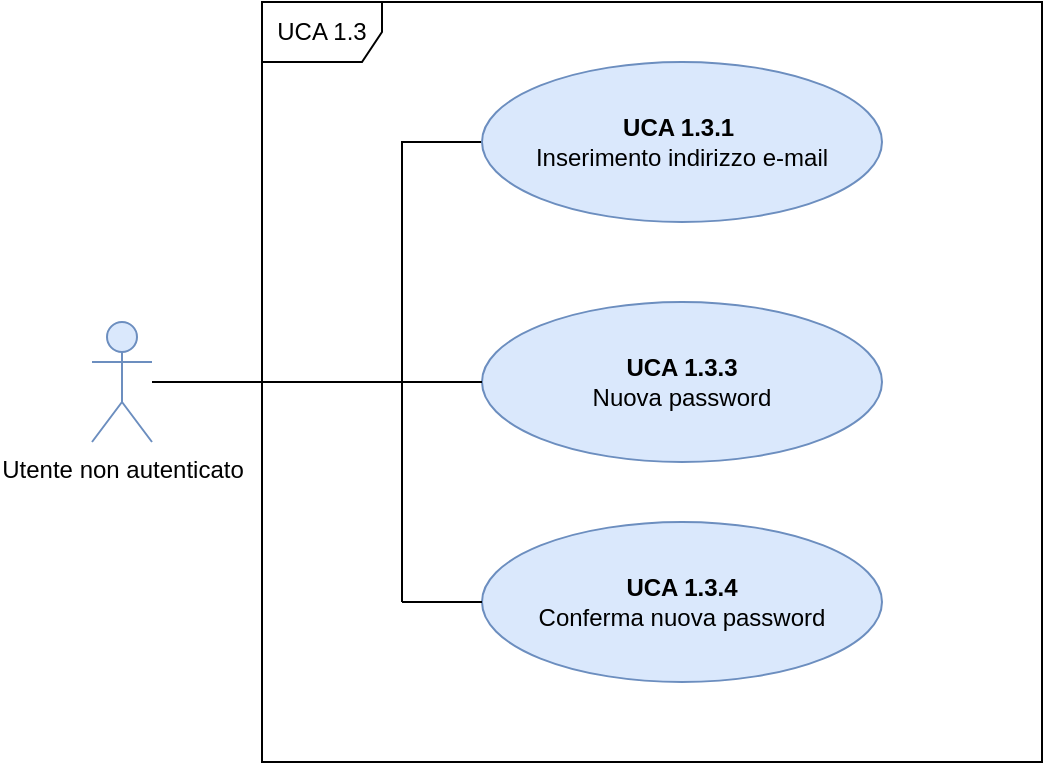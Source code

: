 <mxfile version="13.0.9" type="device" pages="5"><diagram id="P2VXTZWtKCTd8Tlemfve" name="Page-2"><mxGraphModel dx="1662" dy="830" grid="1" gridSize="10" guides="1" tooltips="1" connect="1" arrows="1" fold="1" page="1" pageScale="1" pageWidth="827" pageHeight="1169" math="0" shadow="0"><root><mxCell id="C3t9M2yy9XnrpaOTQ0jJ-0"/><mxCell id="C3t9M2yy9XnrpaOTQ0jJ-1" parent="C3t9M2yy9XnrpaOTQ0jJ-0"/><mxCell id="R7-tMMkEmJQw6gsZOSgq-15" style="edgeStyle=orthogonalEdgeStyle;rounded=0;orthogonalLoop=1;jettySize=auto;html=1;entryX=0;entryY=0.5;entryDx=0;entryDy=0;endArrow=none;endFill=0;" parent="C3t9M2yy9XnrpaOTQ0jJ-1" source="C3t9M2yy9XnrpaOTQ0jJ-2" target="R7-tMMkEmJQw6gsZOSgq-0" edge="1"><mxGeometry relative="1" as="geometry"><Array as="points"><mxPoint x="470" y="230"/><mxPoint x="470" y="110"/></Array></mxGeometry></mxCell><mxCell id="C3t9M2yy9XnrpaOTQ0jJ-2" value="Utente non autenticato" style="shape=umlActor;verticalLabelPosition=bottom;labelBackgroundColor=#ffffff;verticalAlign=top;html=1;outlineConnect=0;fillColor=#dae8fc;strokeColor=#6c8ebf;" parent="C3t9M2yy9XnrpaOTQ0jJ-1" vertex="1"><mxGeometry x="315" y="200" width="30" height="60" as="geometry"/></mxCell><mxCell id="ix8R8qnYT22VjzxowF22-0" value="UCA 1.3" style="shape=umlFrame;whiteSpace=wrap;html=1;" parent="C3t9M2yy9XnrpaOTQ0jJ-1" vertex="1"><mxGeometry x="400" y="40" width="390" height="380" as="geometry"/></mxCell><mxCell id="R7-tMMkEmJQw6gsZOSgq-0" value="&lt;b&gt;UCA 1.3.1&amp;nbsp;&lt;/b&gt;&lt;br&gt;Inserimento indirizzo e-mail&lt;b&gt;&lt;br&gt;&lt;/b&gt;" style="ellipse;whiteSpace=wrap;html=1;fillColor=#dae8fc;strokeColor=#6c8ebf;" parent="C3t9M2yy9XnrpaOTQ0jJ-1" vertex="1"><mxGeometry x="510" y="70" width="200" height="80" as="geometry"/></mxCell><mxCell id="kJs1bRsKyerIj0JVZ_u_-0" value="&lt;b&gt;UCA 1.3.3&lt;br&gt;&lt;/b&gt;Nuova password" style="ellipse;whiteSpace=wrap;html=1;fillColor=#dae8fc;strokeColor=#6c8ebf;" parent="C3t9M2yy9XnrpaOTQ0jJ-1" vertex="1"><mxGeometry x="510" y="190" width="200" height="80" as="geometry"/></mxCell><mxCell id="kJs1bRsKyerIj0JVZ_u_-1" value="&lt;b&gt;UCA 1.3.4&lt;/b&gt;&lt;br&gt;Conferma nuova password" style="ellipse;whiteSpace=wrap;html=1;fillColor=#dae8fc;strokeColor=#6c8ebf;" parent="C3t9M2yy9XnrpaOTQ0jJ-1" vertex="1"><mxGeometry x="510" y="300" width="200" height="80" as="geometry"/></mxCell><mxCell id="kJs1bRsKyerIj0JVZ_u_-4" value="" style="endArrow=none;html=1;" parent="C3t9M2yy9XnrpaOTQ0jJ-1" edge="1"><mxGeometry width="50" height="50" relative="1" as="geometry"><mxPoint x="470" y="340" as="sourcePoint"/><mxPoint x="470" y="230" as="targetPoint"/></mxGeometry></mxCell><mxCell id="kJs1bRsKyerIj0JVZ_u_-5" value="" style="endArrow=none;html=1;entryX=0;entryY=0.5;entryDx=0;entryDy=0;" parent="C3t9M2yy9XnrpaOTQ0jJ-1" target="kJs1bRsKyerIj0JVZ_u_-0" edge="1"><mxGeometry width="50" height="50" relative="1" as="geometry"><mxPoint x="470" y="230" as="sourcePoint"/><mxPoint x="520" y="310" as="targetPoint"/></mxGeometry></mxCell><mxCell id="kJs1bRsKyerIj0JVZ_u_-6" value="" style="endArrow=none;html=1;entryX=0;entryY=0.5;entryDx=0;entryDy=0;" parent="C3t9M2yy9XnrpaOTQ0jJ-1" target="kJs1bRsKyerIj0JVZ_u_-1" edge="1"><mxGeometry width="50" height="50" relative="1" as="geometry"><mxPoint x="470" y="340" as="sourcePoint"/><mxPoint x="520" y="410" as="targetPoint"/></mxGeometry></mxCell></root></mxGraphModel></diagram><diagram id="l3GehYFz6fjAqM9u_3FY" name="Page-3"><mxGraphModel dx="1550" dy="787" grid="1" gridSize="10" guides="1" tooltips="1" connect="1" arrows="1" fold="1" page="1" pageScale="1" pageWidth="827" pageHeight="1169" math="0" shadow="0"><root><mxCell id="aOf6b9Sas7_D0oS9lqcj-0"/><mxCell id="aOf6b9Sas7_D0oS9lqcj-1" parent="aOf6b9Sas7_D0oS9lqcj-0"/><mxCell id="8H0wKkC7pRFtD90RC8od-0" value="&lt;font color=&quot;#000000&quot;&gt;Utente non autenticato&lt;/font&gt;" style="shape=umlActor;verticalLabelPosition=bottom;labelBackgroundColor=#ffffff;verticalAlign=top;html=1;outlineConnect=0;fillColor=#dae8fc;strokeColor=#6c8ebf;" parent="aOf6b9Sas7_D0oS9lqcj-1" vertex="1"><mxGeometry x="90" y="220" width="30" height="60" as="geometry"/></mxCell><mxCell id="8H0wKkC7pRFtD90RC8od-1" value="" style="endArrow=none;html=1;entryX=0;entryY=0.5;entryDx=0;entryDy=0;" parent="aOf6b9Sas7_D0oS9lqcj-1" target="8H0wKkC7pRFtD90RC8od-3" edge="1"><mxGeometry width="50" height="50" relative="1" as="geometry"><mxPoint x="140" y="230" as="sourcePoint"/><mxPoint x="190" y="180" as="targetPoint"/></mxGeometry></mxCell><mxCell id="8H0wKkC7pRFtD90RC8od-2" value="" style="endArrow=none;html=1;entryX=0;entryY=0.5;entryDx=0;entryDy=0;" parent="aOf6b9Sas7_D0oS9lqcj-1" target="8H0wKkC7pRFtD90RC8od-4" edge="1"><mxGeometry width="50" height="50" relative="1" as="geometry"><mxPoint x="140" y="250" as="sourcePoint"/><mxPoint x="190" y="290" as="targetPoint"/></mxGeometry></mxCell><mxCell id="8H0wKkC7pRFtD90RC8od-3" value="UCA1.1&amp;nbsp;&lt;br&gt;Autenticazione con credenziali Stalker" style="ellipse;whiteSpace=wrap;html=1;fillColor=#dae8fc;strokeColor=#6c8ebf;" parent="aOf6b9Sas7_D0oS9lqcj-1" vertex="1"><mxGeometry x="310" y="140" width="170" height="80" as="geometry"/></mxCell><mxCell id="8H0wKkC7pRFtD90RC8od-4" value="UCA 1.2&amp;nbsp;&lt;br&gt;Registrazione di account in Stalker" style="ellipse;whiteSpace=wrap;html=1;fillColor=#dae8fc;strokeColor=#6c8ebf;" parent="aOf6b9Sas7_D0oS9lqcj-1" vertex="1"><mxGeometry x="310" y="260" width="170" height="80" as="geometry"/></mxCell><mxCell id="aPD_1uickDSmWZ0lStVq-0" value="UCA 1" style="shape=umlFrame;whiteSpace=wrap;html=1;" parent="aOf6b9Sas7_D0oS9lqcj-1" vertex="1"><mxGeometry x="230" y="110" width="310" height="260" as="geometry"/></mxCell></root></mxGraphModel></diagram><diagram name="Page-1" id="pKoWx8Fmgs3nSxDKugj4"><mxGraphModel dx="723" dy="1956" grid="1" gridSize="10" guides="1" tooltips="1" connect="1" arrows="1" fold="1" page="1" pageScale="1" pageWidth="827" pageHeight="1169" math="0" shadow="0"><root><mxCell id="0"/><mxCell id="1" parent="0"/><mxCell id="L0xY3wXT0JwI05dx2WvR-1" style="edgeStyle=orthogonalEdgeStyle;rounded=0;orthogonalLoop=1;jettySize=auto;html=1;entryX=0;entryY=0.5;entryDx=0;entryDy=0;endArrow=none;endFill=0;" parent="1" source="L0xY3wXT0JwI05dx2WvR-4" target="L0xY3wXT0JwI05dx2WvR-9" edge="1"><mxGeometry relative="1" as="geometry"><Array as="points"><mxPoint x="1220" y="150.0"/><mxPoint x="1220" y="60.0"/></Array></mxGeometry></mxCell><mxCell id="L0xY3wXT0JwI05dx2WvR-2" style="edgeStyle=orthogonalEdgeStyle;rounded=0;orthogonalLoop=1;jettySize=auto;html=1;entryX=0;entryY=0.5;entryDx=0;entryDy=0;endArrow=none;endFill=0;" parent="1" source="L0xY3wXT0JwI05dx2WvR-4" target="L0xY3wXT0JwI05dx2WvR-8" edge="1"><mxGeometry relative="1" as="geometry"><Array as="points"><mxPoint x="1220" y="150.0"/><mxPoint x="1220" y="180.0"/></Array></mxGeometry></mxCell><mxCell id="L0xY3wXT0JwI05dx2WvR-3" style="edgeStyle=orthogonalEdgeStyle;rounded=0;orthogonalLoop=1;jettySize=auto;html=1;entryX=0;entryY=0.5;entryDx=0;entryDy=0;endArrow=none;endFill=0;" parent="1" source="L0xY3wXT0JwI05dx2WvR-4" target="L0xY3wXT0JwI05dx2WvR-7" edge="1"><mxGeometry relative="1" as="geometry"><Array as="points"><mxPoint x="1220" y="150.0"/><mxPoint x="1220" y="310"/></Array></mxGeometry></mxCell><mxCell id="L0xY3wXT0JwI05dx2WvR-4" value="&lt;font color=&quot;#000000&quot;&gt;Utente non autenticato&lt;/font&gt;" style="shape=umlActor;verticalLabelPosition=bottom;labelBackgroundColor=#ffffff;verticalAlign=top;html=1;outlineConnect=0;fillColor=#dae8fc;strokeColor=#6c8ebf;" parent="1" vertex="1"><mxGeometry x="1100" y="120.0" width="30" height="60" as="geometry"/></mxCell><mxCell id="L0xY3wXT0JwI05dx2WvR-5" value="" style="endArrow=none;html=1;" parent="1" target="L0xY3wXT0JwI05dx2WvR-4" edge="1"><mxGeometry width="50" height="50" relative="1" as="geometry"><mxPoint x="1130" y="180.0" as="sourcePoint"/><mxPoint x="1290" y="250" as="targetPoint"/></mxGeometry></mxCell><mxCell id="L0xY3wXT0JwI05dx2WvR-6" value="UCA 1.2" style="shape=umlFrame;whiteSpace=wrap;html=1;" parent="1" vertex="1"><mxGeometry x="1198" y="-90.0" width="600" height="640" as="geometry"/></mxCell><mxCell id="L0xY3wXT0JwI05dx2WvR-7" value="UCA 1.2.3&lt;br&gt;Inserimento conferma password&lt;br&gt;&lt;b&gt;________________&lt;br&gt;&lt;/b&gt;Extension point:&lt;br&gt;UCA 7.1.3" style="ellipse;whiteSpace=wrap;html=1;fillColor=#dae8fc;strokeColor=#6c8ebf;" parent="1" vertex="1"><mxGeometry x="1240" y="270" width="200" height="80" as="geometry"/></mxCell><mxCell id="L0xY3wXT0JwI05dx2WvR-8" value="UCA 1.2.2&amp;nbsp;&lt;br&gt;Inserimento password&lt;br&gt;&lt;b&gt;_________________&lt;br&gt;&lt;/b&gt;Extension point:&lt;br&gt;UCA 7.1.2" style="ellipse;whiteSpace=wrap;html=1;fillColor=#dae8fc;strokeColor=#6c8ebf;" parent="1" vertex="1"><mxGeometry x="1228" y="140.0" width="180" height="80" as="geometry"/></mxCell><mxCell id="L0xY3wXT0JwI05dx2WvR-9" value="UCA 1.2.1&lt;br&gt;Inserimento indirizzo e-mail&lt;br&gt;&lt;b&gt;____________________&lt;br&gt;&lt;/b&gt;Extension point:&lt;br&gt;UCA 7.1.1" style="ellipse;whiteSpace=wrap;html=1;fillColor=#dae8fc;strokeColor=#6c8ebf;" parent="1" vertex="1"><mxGeometry x="1230" y="20.0" width="160" height="80" as="geometry"/></mxCell><mxCell id="L0xY3wXT0JwI05dx2WvR-10" value="UCA 7.1.1&amp;nbsp;&lt;br&gt;Visualizzazione messaggio di errore in caso di e-mail già presente durante la registrazione" style="ellipse;whiteSpace=wrap;html=1;fillColor=#dae8fc;strokeColor=#6c8ebf;" parent="1" vertex="1"><mxGeometry x="1580" y="20.0" width="160" height="80" as="geometry"/></mxCell><mxCell id="L0xY3wXT0JwI05dx2WvR-11" value="UCA 7.1.3&lt;br&gt;Visualizzazione messaggio di errore password e conferma password diverse" style="ellipse;whiteSpace=wrap;html=1;fillColor=#dae8fc;strokeColor=#6c8ebf;" parent="1" vertex="1"><mxGeometry x="1540" y="340" width="180" height="80" as="geometry"/></mxCell><mxCell id="L0xY3wXT0JwI05dx2WvR-12" value="" style="endArrow=none;dashed=1;html=1;entryX=0;entryY=0.5;entryDx=0;entryDy=0;exitX=1;exitY=0.5;exitDx=0;exitDy=0;startArrow=open;startFill=0;" parent="1" source="L0xY3wXT0JwI05dx2WvR-9" target="L0xY3wXT0JwI05dx2WvR-10" edge="1"><mxGeometry width="50" height="50" relative="1" as="geometry"><mxPoint x="1400" y="190.0" as="sourcePoint"/><mxPoint x="1450" y="140.0" as="targetPoint"/><Array as="points"/></mxGeometry></mxCell><mxCell id="L0xY3wXT0JwI05dx2WvR-13" value="UCA 7.1.2&amp;nbsp;&lt;br&gt;Visualizzazione messaggio di errore in caso di password troppo debole" style="ellipse;whiteSpace=wrap;html=1;fillColor=#dae8fc;strokeColor=#6c8ebf;" parent="1" vertex="1"><mxGeometry x="1620" y="140.0" width="160" height="80" as="geometry"/></mxCell><mxCell id="L0xY3wXT0JwI05dx2WvR-14" value="" style="endArrow=none;dashed=1;html=1;exitX=1;exitY=0.5;exitDx=0;exitDy=0;entryX=0;entryY=0.5;entryDx=0;entryDy=0;startArrow=open;startFill=0;" parent="1" source="L0xY3wXT0JwI05dx2WvR-8" target="L0xY3wXT0JwI05dx2WvR-13" edge="1"><mxGeometry width="50" height="50" relative="1" as="geometry"><mxPoint x="1430" y="290" as="sourcePoint"/><mxPoint x="1530" y="260" as="targetPoint"/></mxGeometry></mxCell><mxCell id="L0xY3wXT0JwI05dx2WvR-15" value="" style="endArrow=none;dashed=1;html=1;exitX=1;exitY=0.5;exitDx=0;exitDy=0;entryX=0;entryY=0.5;entryDx=0;entryDy=0;strokeColor=none;startArrow=openThin;startFill=0;" parent="1" source="L0xY3wXT0JwI05dx2WvR-7" target="L0xY3wXT0JwI05dx2WvR-11" edge="1"><mxGeometry width="50" height="50" relative="1" as="geometry"><mxPoint x="1430" y="380" as="sourcePoint"/><mxPoint x="1480" y="330" as="targetPoint"/></mxGeometry></mxCell><mxCell id="L0xY3wXT0JwI05dx2WvR-16" value="&amp;lt;&amp;lt;extend&amp;gt;&amp;gt;" style="text;html=1;align=center;verticalAlign=middle;resizable=0;points=[];;autosize=1;" parent="1" vertex="1"><mxGeometry x="1396" y="40.0" width="80" height="20" as="geometry"/></mxCell><mxCell id="L0xY3wXT0JwI05dx2WvR-17" value="&amp;lt;&amp;lt;extend&amp;gt;&amp;gt;" style="text;html=1;align=center;verticalAlign=middle;resizable=0;points=[];;autosize=1;direction=west;" parent="1" vertex="1"><mxGeometry x="1440" y="160.0" width="80" height="20" as="geometry"/></mxCell><mxCell id="L0xY3wXT0JwI05dx2WvR-18" value="&lt;div style=&quot;text-align: left&quot;&gt;&lt;span&gt;Condition: {L'e-mail inserita dall'utente è già presente nel sistema}&lt;/span&gt;&lt;/div&gt;&lt;div style=&quot;text-align: left&quot;&gt;&lt;span&gt;Extension point: Error message&lt;/span&gt;&lt;/div&gt;" style="shape=note;size=20;whiteSpace=wrap;html=1;fillColor=#fff2cc;strokeColor=#d6b656;" parent="1" vertex="1"><mxGeometry x="1408" y="-50.0" width="180" height="70" as="geometry"/></mxCell><mxCell id="L0xY3wXT0JwI05dx2WvR-19" style="edgeStyle=orthogonalEdgeStyle;rounded=0;orthogonalLoop=1;jettySize=auto;html=1;exitX=0.5;exitY=1;exitDx=0;exitDy=0;exitPerimeter=0;startArrow=open;startFill=0;" parent="1" source="L0xY3wXT0JwI05dx2WvR-18" target="L0xY3wXT0JwI05dx2WvR-18" edge="1"><mxGeometry relative="1" as="geometry"/></mxCell><mxCell id="L0xY3wXT0JwI05dx2WvR-20" value="&lt;div style=&quot;text-align: left&quot;&gt;&lt;span&gt;Condition: {&lt;/span&gt;&lt;span&gt;Password e conferma password sono diverse}&lt;/span&gt;&lt;/div&gt;&lt;div style=&quot;text-align: left&quot;&gt;&lt;span&gt;Extension point: Error message&lt;/span&gt;&lt;/div&gt;" style="shape=note;size=20;whiteSpace=wrap;html=1;fillColor=#fff2cc;strokeColor=#d6b656;" parent="1" vertex="1"><mxGeometry x="1380" y="424" width="190" height="60" as="geometry"/></mxCell><mxCell id="L0xY3wXT0JwI05dx2WvR-21" value="" style="endArrow=none;dashed=1;html=1;exitX=0;exitY=0;exitDx=85;exitDy=0;exitPerimeter=0;" parent="1" source="L0xY3wXT0JwI05dx2WvR-20" edge="1"><mxGeometry width="50" height="50" relative="1" as="geometry"><mxPoint x="1520" y="410" as="sourcePoint"/><mxPoint x="1463" y="380" as="targetPoint"/><Array as="points"/></mxGeometry></mxCell><mxCell id="L0xY3wXT0JwI05dx2WvR-22" value="&lt;div style=&quot;text-align: left&quot;&gt;&lt;span&gt;Condition: {&lt;/span&gt;&lt;span&gt;La password inserita dall'utente risulta poco sicura al sistema}&lt;/span&gt;&lt;/div&gt;&lt;div style=&quot;text-align: left&quot;&gt;&lt;span&gt;Extension point: Error message&lt;/span&gt;&lt;/div&gt;" style="shape=note;size=20;whiteSpace=wrap;html=1;fillColor=#fff2cc;strokeColor=#d6b656;" parent="1" vertex="1"><mxGeometry x="1470" y="210.0" width="170" height="80" as="geometry"/></mxCell><mxCell id="L0xY3wXT0JwI05dx2WvR-23" value="" style="endArrow=none;dashed=1;html=1;exitX=0;exitY=0;exitDx=50;exitDy=0;exitPerimeter=0;entryX=-0.012;entryY=0.06;entryDx=0;entryDy=0;entryPerimeter=0;" parent="1" source="L0xY3wXT0JwI05dx2WvR-22" target="L0xY3wXT0JwI05dx2WvR-17" edge="1"><mxGeometry width="50" height="50" relative="1" as="geometry"><mxPoint x="1495" y="270" as="sourcePoint"/><mxPoint x="1510" y="260" as="targetPoint"/></mxGeometry></mxCell><mxCell id="L0xY3wXT0JwI05dx2WvR-24" value="" style="endArrow=none;dashed=1;html=1;entryX=0.5;entryY=1;entryDx=0;entryDy=0;entryPerimeter=0;" parent="1" target="L0xY3wXT0JwI05dx2WvR-18" edge="1"><mxGeometry width="50" height="50" relative="1" as="geometry"><mxPoint x="1495" y="60.0" as="sourcePoint"/><mxPoint x="1410" y="50.0" as="targetPoint"/></mxGeometry></mxCell><mxCell id="L0xY3wXT0JwI05dx2WvR-25" value="&amp;lt;&amp;lt;extend&amp;gt;&amp;gt;" style="text;html=1;align=center;verticalAlign=middle;resizable=0;points=[];;autosize=1;rotation=0;" parent="1" vertex="1"><mxGeometry x="1423" y="360" width="80" height="20" as="geometry"/></mxCell><mxCell id="L0xY3wXT0JwI05dx2WvR-26" value="" style="endArrow=none;dashed=1;html=1;exitX=1;exitY=1;exitDx=0;exitDy=0;startArrow=open;startFill=0;rounded=0;" parent="1" source="L0xY3wXT0JwI05dx2WvR-7" edge="1"><mxGeometry width="50" height="50" relative="1" as="geometry"><mxPoint x="1410.711" y="388.284" as="sourcePoint"/><mxPoint x="1411" y="380" as="targetPoint"/><Array as="points"/></mxGeometry></mxCell><mxCell id="L0xY3wXT0JwI05dx2WvR-27" value="" style="endArrow=none;dashed=1;html=1;exitX=0;exitY=0.5;exitDx=0;exitDy=0;" parent="1" source="L0xY3wXT0JwI05dx2WvR-11" edge="1"><mxGeometry width="50" height="50" relative="1" as="geometry"><mxPoint x="1060" y="640" as="sourcePoint"/><mxPoint x="1410" y="380" as="targetPoint"/></mxGeometry></mxCell></root></mxGraphModel></diagram><diagram name="Page-4" id="B7MaynYRFUAnubmz62O1"><mxGraphModel dx="1550" dy="787" grid="1" gridSize="10" guides="1" tooltips="1" connect="1" arrows="1" fold="1" page="1" pageScale="1" pageWidth="827" pageHeight="1169" math="0" shadow="0"><root><mxCell id="NsRt5hpr5UpSJKLCwH6F-0"/><mxCell id="NsRt5hpr5UpSJKLCwH6F-1" parent="NsRt5hpr5UpSJKLCwH6F-0"/><mxCell id="NsRt5hpr5UpSJKLCwH6F-2" value="Utente autenticato" style="shape=umlActor;verticalLabelPosition=bottom;labelBackgroundColor=#ffffff;verticalAlign=top;html=1;fillColor=#dae8fc;strokeColor=#6c8ebf;" parent="NsRt5hpr5UpSJKLCwH6F-1" vertex="1"><mxGeometry x="110" y="230" width="30" height="60" as="geometry"/></mxCell><mxCell id="NsRt5hpr5UpSJKLCwH6F-3" value="UCA 2&lt;br&gt;Logout dell'utente dall'applicazione" style="ellipse;whiteSpace=wrap;html=1;fillColor=#dae8fc;strokeColor=#6c8ebf;" parent="NsRt5hpr5UpSJKLCwH6F-1" vertex="1"><mxGeometry x="353" y="220" width="120" height="80" as="geometry"/></mxCell><mxCell id="NsRt5hpr5UpSJKLCwH6F-4" value="" style="endArrow=none;html=1;entryX=0;entryY=0.5;entryDx=0;entryDy=0;" parent="NsRt5hpr5UpSJKLCwH6F-1" target="NsRt5hpr5UpSJKLCwH6F-3" edge="1"><mxGeometry width="50" height="50" relative="1" as="geometry"><mxPoint x="150" y="260" as="sourcePoint"/><mxPoint x="350" y="260" as="targetPoint"/></mxGeometry></mxCell><mxCell id="NsRt5hpr5UpSJKLCwH6F-5" value="UCA 2" style="shape=umlFrame;whiteSpace=wrap;html=1;" parent="NsRt5hpr5UpSJKLCwH6F-1" vertex="1"><mxGeometry x="250" y="160" width="300" height="200" as="geometry"/></mxCell></root></mxGraphModel></diagram><diagram id="jurJk112ObJR-Bpin2Ix" name="Page-5"><mxGraphModel dx="1550" dy="787" grid="1" gridSize="10" guides="1" tooltips="1" connect="1" arrows="1" fold="1" page="1" pageScale="1" pageWidth="827" pageHeight="1169" math="0" shadow="0"><root><mxCell id="e98toZuPVwd2z9m_9YY9-0"/><mxCell id="e98toZuPVwd2z9m_9YY9-1" parent="e98toZuPVwd2z9m_9YY9-0"/><mxCell id="e98toZuPVwd2z9m_9YY9-2" value="&lt;b&gt;Panoramica UCS 1&lt;/b&gt;" style="shape=umlFrame;whiteSpace=wrap;html=1;width=80;height=30;" parent="e98toZuPVwd2z9m_9YY9-1" vertex="1"><mxGeometry x="270" y="150" width="450" height="260" as="geometry"/></mxCell><mxCell id="e98toZuPVwd2z9m_9YY9-3" style="edgeStyle=orthogonalEdgeStyle;rounded=0;orthogonalLoop=1;jettySize=auto;html=1;exitX=0.5;exitY=0.5;exitDx=0;exitDy=0;exitPerimeter=0;entryX=0;entryY=0.5;entryDx=0;entryDy=0;endArrow=none;endFill=0;" parent="e98toZuPVwd2z9m_9YY9-1" source="e98toZuPVwd2z9m_9YY9-4" target="e98toZuPVwd2z9m_9YY9-5" edge="1"><mxGeometry relative="1" as="geometry"><Array as="points"><mxPoint x="340" y="280"/></Array></mxGeometry></mxCell><mxCell id="e98toZuPVwd2z9m_9YY9-4" value="&lt;b&gt;Amministratore non autenticato&lt;/b&gt;" style="shape=umlActor;verticalLabelPosition=bottom;labelBackgroundColor=#ffffff;verticalAlign=top;html=1;fillColor=#dae8fc;strokeColor=#6c8ebf;" parent="e98toZuPVwd2z9m_9YY9-1" vertex="1"><mxGeometry x="130" y="250" width="30" height="60" as="geometry"/></mxCell><mxCell id="e98toZuPVwd2z9m_9YY9-5" value="&lt;b&gt;UCS 1&lt;br&gt;&lt;/b&gt;Accesso al server&lt;br&gt;&lt;b&gt;________________&lt;br&gt;Extension point:&lt;br&gt;UCS 1.3&lt;/b&gt;" style="ellipse;whiteSpace=wrap;html=1;fillColor=#dae8fc;strokeColor=#6c8ebf;" parent="e98toZuPVwd2z9m_9YY9-1" vertex="1"><mxGeometry x="290" y="240" width="150" height="80" as="geometry"/></mxCell><mxCell id="e98toZuPVwd2z9m_9YY9-6" style="edgeStyle=orthogonalEdgeStyle;rounded=0;orthogonalLoop=1;jettySize=auto;html=1;dashed=1;endArrow=open;endFill=0;" parent="e98toZuPVwd2z9m_9YY9-1" source="e98toZuPVwd2z9m_9YY9-7" target="e98toZuPVwd2z9m_9YY9-5" edge="1"><mxGeometry relative="1" as="geometry"/></mxCell><mxCell id="e98toZuPVwd2z9m_9YY9-7" value="&lt;b&gt;UCS 1.3&lt;br&gt;&lt;/b&gt;Password dimenticata" style="ellipse;whiteSpace=wrap;html=1;fillColor=#dae8fc;strokeColor=#6c8ebf;" parent="e98toZuPVwd2z9m_9YY9-1" vertex="1"><mxGeometry x="560" y="245" width="140" height="70" as="geometry"/></mxCell><mxCell id="e98toZuPVwd2z9m_9YY9-8" value="&amp;lt;&amp;lt;extend&amp;gt;&amp;gt;" style="text;html=1;align=center;verticalAlign=middle;resizable=0;points=[];autosize=1;" parent="e98toZuPVwd2z9m_9YY9-1" vertex="1"><mxGeometry x="468" y="260" width="80" height="20" as="geometry"/></mxCell><mxCell id="e98toZuPVwd2z9m_9YY9-9" value="" style="endArrow=none;dashed=1;html=1;entryX=0.365;entryY=1.08;entryDx=0;entryDy=0;entryPerimeter=0;" parent="e98toZuPVwd2z9m_9YY9-1" target="e98toZuPVwd2z9m_9YY9-8" edge="1"><mxGeometry width="50" height="50" relative="1" as="geometry"><mxPoint x="497" y="320" as="sourcePoint"/><mxPoint x="540" y="320" as="targetPoint"/></mxGeometry></mxCell><mxCell id="e98toZuPVwd2z9m_9YY9-10" value="Condition: {L'amministratore seleziona la funzionalità Password dimenticata}&lt;br&gt;Extension point: &lt;b&gt;Password reset&lt;/b&gt;" style="shape=note;whiteSpace=wrap;html=1;size=14;verticalAlign=top;align=left;spacingTop=-6;fillColor=#fff2cc;strokeColor=#d6b656;" parent="e98toZuPVwd2z9m_9YY9-1" vertex="1"><mxGeometry x="448" y="320" width="162" height="70" as="geometry"/></mxCell></root></mxGraphModel></diagram></mxfile>